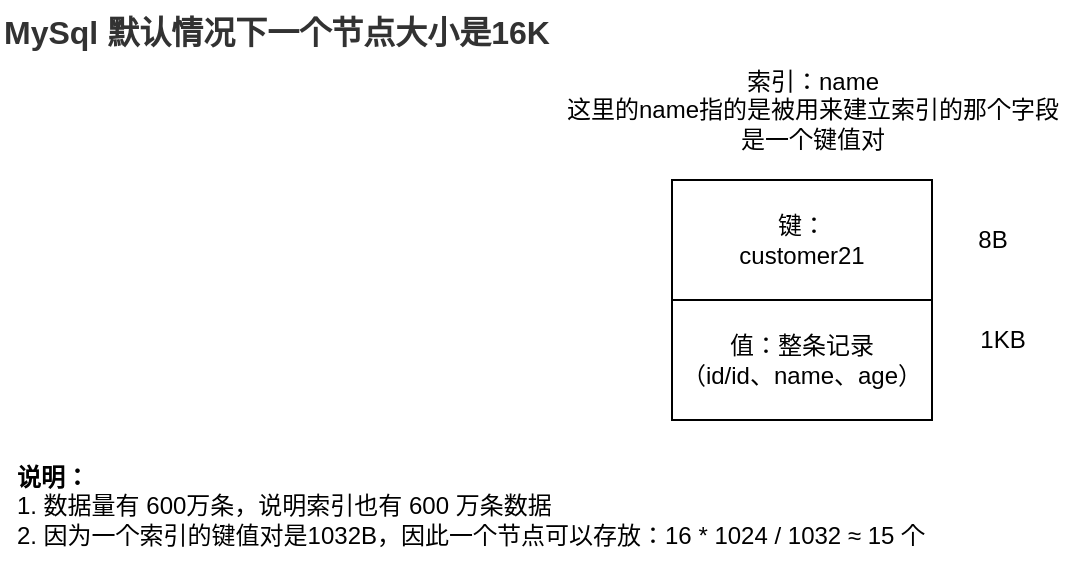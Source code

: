 <mxfile version="14.9.3" type="github">
  <diagram id="G_U8lHvW5cUXcmPhVR-c" name="Page-1">
    <mxGraphModel dx="946" dy="511" grid="1" gridSize="10" guides="1" tooltips="1" connect="1" arrows="1" fold="1" page="1" pageScale="1" pageWidth="827" pageHeight="1169" math="0" shadow="0">
      <root>
        <mxCell id="0" />
        <mxCell id="1" parent="0" />
        <mxCell id="HYY_kzJ3Hrmyk-N-5U69-1" value="&lt;span style=&quot;color: rgb(50 , 50 , 50) ; font-size: 16px ; font-style: normal ; font-weight: 700 ; letter-spacing: normal ; text-align: center ; text-indent: 0px ; text-transform: none ; word-spacing: 0px ; background-color: rgba(255 , 255 , 255 , 0.01) ; display: inline ; float: none&quot;&gt;MySql 默认情况下一个节点大小是16K&lt;br&gt;&lt;br&gt;&lt;/span&gt;" style="text;whiteSpace=wrap;html=1;" parent="1" vertex="1">
          <mxGeometry x="125" y="30" width="300" height="30" as="geometry" />
        </mxCell>
        <mxCell id="HYY_kzJ3Hrmyk-N-5U69-2" value="" style="shape=image;verticalLabelPosition=bottom;labelBackgroundColor=#ffffff;verticalAlign=top;aspect=fixed;imageAspect=0;image=https://i.loli.net/2021/07/30/4jopbARvwME8mur.png;" parent="1" vertex="1">
          <mxGeometry x="125" y="120" width="275.12" height="130" as="geometry" />
        </mxCell>
        <mxCell id="HYY_kzJ3Hrmyk-N-5U69-3" value="索引：name&lt;br&gt;这里的name指的是被用来建立索引的那个字段&lt;br&gt;是一个键值对" style="text;html=1;align=center;verticalAlign=middle;resizable=0;points=[];autosize=1;strokeColor=none;" parent="1" vertex="1">
          <mxGeometry x="401" y="60" width="260" height="50" as="geometry" />
        </mxCell>
        <mxCell id="HYY_kzJ3Hrmyk-N-5U69-4" value="键：&lt;br&gt;customer21" style="rounded=0;whiteSpace=wrap;html=1;" parent="1" vertex="1">
          <mxGeometry x="461" y="120" width="130" height="60" as="geometry" />
        </mxCell>
        <mxCell id="HYY_kzJ3Hrmyk-N-5U69-6" value="值：整条记录&lt;br&gt;（id/id、name、age）" style="rounded=0;whiteSpace=wrap;html=1;" parent="1" vertex="1">
          <mxGeometry x="461" y="180" width="130" height="60" as="geometry" />
        </mxCell>
        <mxCell id="HYY_kzJ3Hrmyk-N-5U69-7" value="8B" style="text;html=1;align=center;verticalAlign=middle;resizable=0;points=[];autosize=1;strokeColor=none;" parent="1" vertex="1">
          <mxGeometry x="606" y="140" width="30" height="20" as="geometry" />
        </mxCell>
        <mxCell id="HYY_kzJ3Hrmyk-N-5U69-8" value="1KB" style="text;html=1;align=center;verticalAlign=middle;resizable=0;points=[];autosize=1;strokeColor=none;" parent="1" vertex="1">
          <mxGeometry x="606" y="190" width="40" height="20" as="geometry" />
        </mxCell>
        <mxCell id="HYY_kzJ3Hrmyk-N-5U69-9" value="&lt;div style=&quot;text-align: left&quot;&gt;&lt;span&gt;&lt;b&gt;说明：&lt;/b&gt;&lt;/span&gt;&lt;/div&gt;&lt;div style=&quot;text-align: left&quot;&gt;&lt;span&gt;1. 数据量有 600万条，说明索引也有 600 万条数据&lt;/span&gt;&lt;/div&gt;&lt;div style=&quot;text-align: left&quot;&gt;&lt;span&gt;2. 因为一个索引的键值对是1032B，因此一个节点可以存放：16 * 1024 / 1032 ≈ 15 个&lt;/span&gt;&lt;/div&gt;&lt;div style=&quot;text-align: left&quot;&gt;&lt;span&gt;&lt;br&gt;&lt;/span&gt;&lt;/div&gt;" style="text;html=1;align=center;verticalAlign=middle;resizable=0;points=[];autosize=1;strokeColor=none;" parent="1" vertex="1">
          <mxGeometry x="125" y="260" width="470" height="60" as="geometry" />
        </mxCell>
      </root>
    </mxGraphModel>
  </diagram>
</mxfile>
